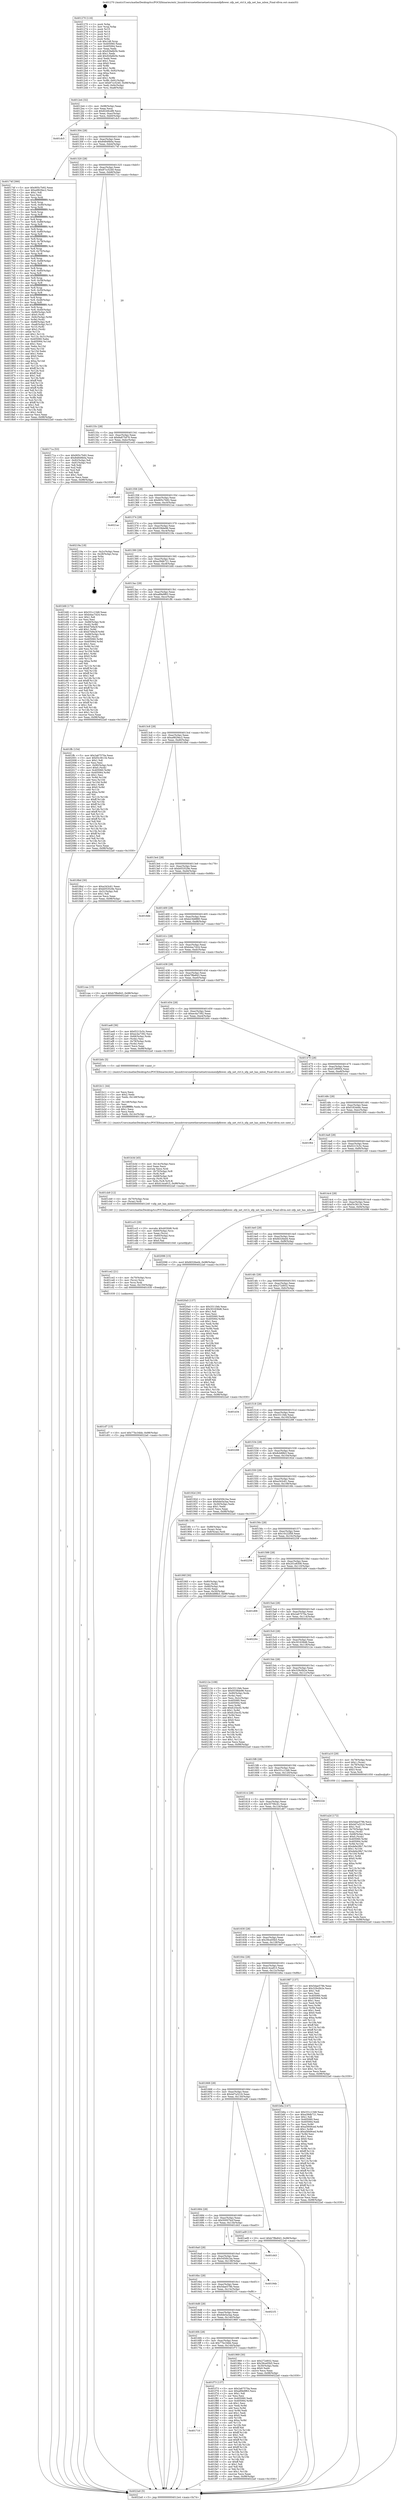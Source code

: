 digraph "0x401270" {
  label = "0x401270 (/mnt/c/Users/mathe/Desktop/tcc/POCII/binaries/extr_linuxdriversnetethernetnetronomenfpflower..nfp_net_ctrl.h_nfp_net_has_mbox_Final-ollvm.out::main(0))"
  labelloc = "t"
  node[shape=record]

  Entry [label="",width=0.3,height=0.3,shape=circle,fillcolor=black,style=filled]
  "0x4012e4" [label="{
     0x4012e4 [32]\l
     | [instrs]\l
     &nbsp;&nbsp;0x4012e4 \<+6\>: mov -0x98(%rbp),%eax\l
     &nbsp;&nbsp;0x4012ea \<+2\>: mov %eax,%ecx\l
     &nbsp;&nbsp;0x4012ec \<+6\>: sub $0x8249cdf8,%ecx\l
     &nbsp;&nbsp;0x4012f2 \<+6\>: mov %eax,-0xac(%rbp)\l
     &nbsp;&nbsp;0x4012f8 \<+6\>: mov %ecx,-0xb0(%rbp)\l
     &nbsp;&nbsp;0x4012fe \<+6\>: je 0000000000401dc5 \<main+0xb55\>\l
  }"]
  "0x401dc5" [label="{
     0x401dc5\l
  }", style=dashed]
  "0x401304" [label="{
     0x401304 [28]\l
     | [instrs]\l
     &nbsp;&nbsp;0x401304 \<+5\>: jmp 0000000000401309 \<main+0x99\>\l
     &nbsp;&nbsp;0x401309 \<+6\>: mov -0xac(%rbp),%eax\l
     &nbsp;&nbsp;0x40130f \<+5\>: sub $0x84849b0a,%eax\l
     &nbsp;&nbsp;0x401314 \<+6\>: mov %eax,-0xb4(%rbp)\l
     &nbsp;&nbsp;0x40131a \<+6\>: je 000000000040174f \<main+0x4df\>\l
  }"]
  Exit [label="",width=0.3,height=0.3,shape=circle,fillcolor=black,style=filled,peripheries=2]
  "0x40174f" [label="{
     0x40174f [366]\l
     | [instrs]\l
     &nbsp;&nbsp;0x40174f \<+5\>: mov $0x905c7b92,%eax\l
     &nbsp;&nbsp;0x401754 \<+5\>: mov $0xa9829ec2,%ecx\l
     &nbsp;&nbsp;0x401759 \<+2\>: mov $0x1,%dl\l
     &nbsp;&nbsp;0x40175b \<+2\>: xor %esi,%esi\l
     &nbsp;&nbsp;0x40175d \<+3\>: mov %rsp,%rdi\l
     &nbsp;&nbsp;0x401760 \<+4\>: add $0xfffffffffffffff0,%rdi\l
     &nbsp;&nbsp;0x401764 \<+3\>: mov %rdi,%rsp\l
     &nbsp;&nbsp;0x401767 \<+7\>: mov %rdi,-0x90(%rbp)\l
     &nbsp;&nbsp;0x40176e \<+3\>: mov %rsp,%rdi\l
     &nbsp;&nbsp;0x401771 \<+4\>: add $0xfffffffffffffff0,%rdi\l
     &nbsp;&nbsp;0x401775 \<+3\>: mov %rdi,%rsp\l
     &nbsp;&nbsp;0x401778 \<+3\>: mov %rsp,%r8\l
     &nbsp;&nbsp;0x40177b \<+4\>: add $0xfffffffffffffff0,%r8\l
     &nbsp;&nbsp;0x40177f \<+3\>: mov %r8,%rsp\l
     &nbsp;&nbsp;0x401782 \<+7\>: mov %r8,-0x88(%rbp)\l
     &nbsp;&nbsp;0x401789 \<+3\>: mov %rsp,%r8\l
     &nbsp;&nbsp;0x40178c \<+4\>: add $0xfffffffffffffff0,%r8\l
     &nbsp;&nbsp;0x401790 \<+3\>: mov %r8,%rsp\l
     &nbsp;&nbsp;0x401793 \<+4\>: mov %r8,-0x80(%rbp)\l
     &nbsp;&nbsp;0x401797 \<+3\>: mov %rsp,%r8\l
     &nbsp;&nbsp;0x40179a \<+4\>: add $0xfffffffffffffff0,%r8\l
     &nbsp;&nbsp;0x40179e \<+3\>: mov %r8,%rsp\l
     &nbsp;&nbsp;0x4017a1 \<+4\>: mov %r8,-0x78(%rbp)\l
     &nbsp;&nbsp;0x4017a5 \<+3\>: mov %rsp,%r8\l
     &nbsp;&nbsp;0x4017a8 \<+4\>: add $0xfffffffffffffff0,%r8\l
     &nbsp;&nbsp;0x4017ac \<+3\>: mov %r8,%rsp\l
     &nbsp;&nbsp;0x4017af \<+4\>: mov %r8,-0x70(%rbp)\l
     &nbsp;&nbsp;0x4017b3 \<+3\>: mov %rsp,%r8\l
     &nbsp;&nbsp;0x4017b6 \<+4\>: add $0xfffffffffffffff0,%r8\l
     &nbsp;&nbsp;0x4017ba \<+3\>: mov %r8,%rsp\l
     &nbsp;&nbsp;0x4017bd \<+4\>: mov %r8,-0x68(%rbp)\l
     &nbsp;&nbsp;0x4017c1 \<+3\>: mov %rsp,%r8\l
     &nbsp;&nbsp;0x4017c4 \<+4\>: add $0xfffffffffffffff0,%r8\l
     &nbsp;&nbsp;0x4017c8 \<+3\>: mov %r8,%rsp\l
     &nbsp;&nbsp;0x4017cb \<+4\>: mov %r8,-0x60(%rbp)\l
     &nbsp;&nbsp;0x4017cf \<+3\>: mov %rsp,%r8\l
     &nbsp;&nbsp;0x4017d2 \<+4\>: add $0xfffffffffffffff0,%r8\l
     &nbsp;&nbsp;0x4017d6 \<+3\>: mov %r8,%rsp\l
     &nbsp;&nbsp;0x4017d9 \<+4\>: mov %r8,-0x58(%rbp)\l
     &nbsp;&nbsp;0x4017dd \<+3\>: mov %rsp,%r8\l
     &nbsp;&nbsp;0x4017e0 \<+4\>: add $0xfffffffffffffff0,%r8\l
     &nbsp;&nbsp;0x4017e4 \<+3\>: mov %r8,%rsp\l
     &nbsp;&nbsp;0x4017e7 \<+4\>: mov %r8,-0x50(%rbp)\l
     &nbsp;&nbsp;0x4017eb \<+3\>: mov %rsp,%r8\l
     &nbsp;&nbsp;0x4017ee \<+4\>: add $0xfffffffffffffff0,%r8\l
     &nbsp;&nbsp;0x4017f2 \<+3\>: mov %r8,%rsp\l
     &nbsp;&nbsp;0x4017f5 \<+4\>: mov %r8,-0x48(%rbp)\l
     &nbsp;&nbsp;0x4017f9 \<+3\>: mov %rsp,%r8\l
     &nbsp;&nbsp;0x4017fc \<+4\>: add $0xfffffffffffffff0,%r8\l
     &nbsp;&nbsp;0x401800 \<+3\>: mov %r8,%rsp\l
     &nbsp;&nbsp;0x401803 \<+4\>: mov %r8,-0x40(%rbp)\l
     &nbsp;&nbsp;0x401807 \<+7\>: mov -0x90(%rbp),%r8\l
     &nbsp;&nbsp;0x40180e \<+7\>: movl $0x0,(%r8)\l
     &nbsp;&nbsp;0x401815 \<+7\>: mov -0x9c(%rbp),%r9d\l
     &nbsp;&nbsp;0x40181c \<+3\>: mov %r9d,(%rdi)\l
     &nbsp;&nbsp;0x40181f \<+7\>: mov -0x88(%rbp),%r8\l
     &nbsp;&nbsp;0x401826 \<+7\>: mov -0xa8(%rbp),%r10\l
     &nbsp;&nbsp;0x40182d \<+3\>: mov %r10,(%r8)\l
     &nbsp;&nbsp;0x401830 \<+3\>: cmpl $0x2,(%rdi)\l
     &nbsp;&nbsp;0x401833 \<+4\>: setne %r11b\l
     &nbsp;&nbsp;0x401837 \<+4\>: and $0x1,%r11b\l
     &nbsp;&nbsp;0x40183b \<+4\>: mov %r11b,-0x31(%rbp)\l
     &nbsp;&nbsp;0x40183f \<+7\>: mov 0x405060,%ebx\l
     &nbsp;&nbsp;0x401846 \<+8\>: mov 0x405064,%r14d\l
     &nbsp;&nbsp;0x40184e \<+3\>: sub $0x1,%esi\l
     &nbsp;&nbsp;0x401851 \<+3\>: mov %ebx,%r15d\l
     &nbsp;&nbsp;0x401854 \<+3\>: add %esi,%r15d\l
     &nbsp;&nbsp;0x401857 \<+4\>: imul %r15d,%ebx\l
     &nbsp;&nbsp;0x40185b \<+3\>: and $0x1,%ebx\l
     &nbsp;&nbsp;0x40185e \<+3\>: cmp $0x0,%ebx\l
     &nbsp;&nbsp;0x401861 \<+4\>: sete %r11b\l
     &nbsp;&nbsp;0x401865 \<+4\>: cmp $0xa,%r14d\l
     &nbsp;&nbsp;0x401869 \<+4\>: setl %r12b\l
     &nbsp;&nbsp;0x40186d \<+3\>: mov %r11b,%r13b\l
     &nbsp;&nbsp;0x401870 \<+4\>: xor $0xff,%r13b\l
     &nbsp;&nbsp;0x401874 \<+3\>: mov %r12b,%sil\l
     &nbsp;&nbsp;0x401877 \<+4\>: xor $0xff,%sil\l
     &nbsp;&nbsp;0x40187b \<+3\>: xor $0x1,%dl\l
     &nbsp;&nbsp;0x40187e \<+3\>: mov %r13b,%dil\l
     &nbsp;&nbsp;0x401881 \<+4\>: and $0xff,%dil\l
     &nbsp;&nbsp;0x401885 \<+3\>: and %dl,%r11b\l
     &nbsp;&nbsp;0x401888 \<+3\>: mov %sil,%r8b\l
     &nbsp;&nbsp;0x40188b \<+4\>: and $0xff,%r8b\l
     &nbsp;&nbsp;0x40188f \<+3\>: and %dl,%r12b\l
     &nbsp;&nbsp;0x401892 \<+3\>: or %r11b,%dil\l
     &nbsp;&nbsp;0x401895 \<+3\>: or %r12b,%r8b\l
     &nbsp;&nbsp;0x401898 \<+3\>: xor %r8b,%dil\l
     &nbsp;&nbsp;0x40189b \<+3\>: or %sil,%r13b\l
     &nbsp;&nbsp;0x40189e \<+4\>: xor $0xff,%r13b\l
     &nbsp;&nbsp;0x4018a2 \<+3\>: or $0x1,%dl\l
     &nbsp;&nbsp;0x4018a5 \<+3\>: and %dl,%r13b\l
     &nbsp;&nbsp;0x4018a8 \<+3\>: or %r13b,%dil\l
     &nbsp;&nbsp;0x4018ab \<+4\>: test $0x1,%dil\l
     &nbsp;&nbsp;0x4018af \<+3\>: cmovne %ecx,%eax\l
     &nbsp;&nbsp;0x4018b2 \<+6\>: mov %eax,-0x98(%rbp)\l
     &nbsp;&nbsp;0x4018b8 \<+5\>: jmp 00000000004022a0 \<main+0x1030\>\l
  }"]
  "0x401320" [label="{
     0x401320 [28]\l
     | [instrs]\l
     &nbsp;&nbsp;0x401320 \<+5\>: jmp 0000000000401325 \<main+0xb5\>\l
     &nbsp;&nbsp;0x401325 \<+6\>: mov -0xac(%rbp),%eax\l
     &nbsp;&nbsp;0x40132b \<+5\>: sub $0x87cc5240,%eax\l
     &nbsp;&nbsp;0x401330 \<+6\>: mov %eax,-0xb8(%rbp)\l
     &nbsp;&nbsp;0x401336 \<+6\>: je 000000000040171a \<main+0x4aa\>\l
  }"]
  "0x401710" [label="{
     0x401710\l
  }", style=dashed]
  "0x40171a" [label="{
     0x40171a [53]\l
     | [instrs]\l
     &nbsp;&nbsp;0x40171a \<+5\>: mov $0x905c7b92,%eax\l
     &nbsp;&nbsp;0x40171f \<+5\>: mov $0x84849b0a,%ecx\l
     &nbsp;&nbsp;0x401724 \<+6\>: mov -0x92(%rbp),%dl\l
     &nbsp;&nbsp;0x40172a \<+7\>: mov -0x91(%rbp),%sil\l
     &nbsp;&nbsp;0x401731 \<+3\>: mov %dl,%dil\l
     &nbsp;&nbsp;0x401734 \<+3\>: and %sil,%dil\l
     &nbsp;&nbsp;0x401737 \<+3\>: xor %sil,%dl\l
     &nbsp;&nbsp;0x40173a \<+3\>: or %dl,%dil\l
     &nbsp;&nbsp;0x40173d \<+4\>: test $0x1,%dil\l
     &nbsp;&nbsp;0x401741 \<+3\>: cmovne %ecx,%eax\l
     &nbsp;&nbsp;0x401744 \<+6\>: mov %eax,-0x98(%rbp)\l
     &nbsp;&nbsp;0x40174a \<+5\>: jmp 00000000004022a0 \<main+0x1030\>\l
  }"]
  "0x40133c" [label="{
     0x40133c [28]\l
     | [instrs]\l
     &nbsp;&nbsp;0x40133c \<+5\>: jmp 0000000000401341 \<main+0xd1\>\l
     &nbsp;&nbsp;0x401341 \<+6\>: mov -0xac(%rbp),%eax\l
     &nbsp;&nbsp;0x401347 \<+5\>: sub $0x8a875d76,%eax\l
     &nbsp;&nbsp;0x40134c \<+6\>: mov %eax,-0xbc(%rbp)\l
     &nbsp;&nbsp;0x401352 \<+6\>: je 0000000000401e43 \<main+0xbd3\>\l
  }"]
  "0x4022a0" [label="{
     0x4022a0 [5]\l
     | [instrs]\l
     &nbsp;&nbsp;0x4022a0 \<+5\>: jmp 00000000004012e4 \<main+0x74\>\l
  }"]
  "0x401270" [label="{
     0x401270 [116]\l
     | [instrs]\l
     &nbsp;&nbsp;0x401270 \<+1\>: push %rbp\l
     &nbsp;&nbsp;0x401271 \<+3\>: mov %rsp,%rbp\l
     &nbsp;&nbsp;0x401274 \<+2\>: push %r15\l
     &nbsp;&nbsp;0x401276 \<+2\>: push %r14\l
     &nbsp;&nbsp;0x401278 \<+2\>: push %r13\l
     &nbsp;&nbsp;0x40127a \<+2\>: push %r12\l
     &nbsp;&nbsp;0x40127c \<+1\>: push %rbx\l
     &nbsp;&nbsp;0x40127d \<+7\>: sub $0x148,%rsp\l
     &nbsp;&nbsp;0x401284 \<+7\>: mov 0x405060,%eax\l
     &nbsp;&nbsp;0x40128b \<+7\>: mov 0x405064,%ecx\l
     &nbsp;&nbsp;0x401292 \<+2\>: mov %eax,%edx\l
     &nbsp;&nbsp;0x401294 \<+6\>: sub $0x92fa6b5b,%edx\l
     &nbsp;&nbsp;0x40129a \<+3\>: sub $0x1,%edx\l
     &nbsp;&nbsp;0x40129d \<+6\>: add $0x92fa6b5b,%edx\l
     &nbsp;&nbsp;0x4012a3 \<+3\>: imul %edx,%eax\l
     &nbsp;&nbsp;0x4012a6 \<+3\>: and $0x1,%eax\l
     &nbsp;&nbsp;0x4012a9 \<+3\>: cmp $0x0,%eax\l
     &nbsp;&nbsp;0x4012ac \<+4\>: sete %r8b\l
     &nbsp;&nbsp;0x4012b0 \<+4\>: and $0x1,%r8b\l
     &nbsp;&nbsp;0x4012b4 \<+7\>: mov %r8b,-0x92(%rbp)\l
     &nbsp;&nbsp;0x4012bb \<+3\>: cmp $0xa,%ecx\l
     &nbsp;&nbsp;0x4012be \<+4\>: setl %r8b\l
     &nbsp;&nbsp;0x4012c2 \<+4\>: and $0x1,%r8b\l
     &nbsp;&nbsp;0x4012c6 \<+7\>: mov %r8b,-0x91(%rbp)\l
     &nbsp;&nbsp;0x4012cd \<+10\>: movl $0x87cc5240,-0x98(%rbp)\l
     &nbsp;&nbsp;0x4012d7 \<+6\>: mov %edi,-0x9c(%rbp)\l
     &nbsp;&nbsp;0x4012dd \<+7\>: mov %rsi,-0xa8(%rbp)\l
  }"]
  "0x401f73" [label="{
     0x401f73 [137]\l
     | [instrs]\l
     &nbsp;&nbsp;0x401f73 \<+5\>: mov $0x2a67570a,%eax\l
     &nbsp;&nbsp;0x401f78 \<+5\>: mov $0xa89e9f63,%ecx\l
     &nbsp;&nbsp;0x401f7d \<+2\>: mov $0x1,%dl\l
     &nbsp;&nbsp;0x401f7f \<+2\>: xor %esi,%esi\l
     &nbsp;&nbsp;0x401f81 \<+7\>: mov 0x405060,%edi\l
     &nbsp;&nbsp;0x401f88 \<+8\>: mov 0x405064,%r8d\l
     &nbsp;&nbsp;0x401f90 \<+3\>: sub $0x1,%esi\l
     &nbsp;&nbsp;0x401f93 \<+3\>: mov %edi,%r9d\l
     &nbsp;&nbsp;0x401f96 \<+3\>: add %esi,%r9d\l
     &nbsp;&nbsp;0x401f99 \<+4\>: imul %r9d,%edi\l
     &nbsp;&nbsp;0x401f9d \<+3\>: and $0x1,%edi\l
     &nbsp;&nbsp;0x401fa0 \<+3\>: cmp $0x0,%edi\l
     &nbsp;&nbsp;0x401fa3 \<+4\>: sete %r10b\l
     &nbsp;&nbsp;0x401fa7 \<+4\>: cmp $0xa,%r8d\l
     &nbsp;&nbsp;0x401fab \<+4\>: setl %r11b\l
     &nbsp;&nbsp;0x401faf \<+3\>: mov %r10b,%bl\l
     &nbsp;&nbsp;0x401fb2 \<+3\>: xor $0xff,%bl\l
     &nbsp;&nbsp;0x401fb5 \<+3\>: mov %r11b,%r14b\l
     &nbsp;&nbsp;0x401fb8 \<+4\>: xor $0xff,%r14b\l
     &nbsp;&nbsp;0x401fbc \<+3\>: xor $0x1,%dl\l
     &nbsp;&nbsp;0x401fbf \<+3\>: mov %bl,%r15b\l
     &nbsp;&nbsp;0x401fc2 \<+4\>: and $0xff,%r15b\l
     &nbsp;&nbsp;0x401fc6 \<+3\>: and %dl,%r10b\l
     &nbsp;&nbsp;0x401fc9 \<+3\>: mov %r14b,%r12b\l
     &nbsp;&nbsp;0x401fcc \<+4\>: and $0xff,%r12b\l
     &nbsp;&nbsp;0x401fd0 \<+3\>: and %dl,%r11b\l
     &nbsp;&nbsp;0x401fd3 \<+3\>: or %r10b,%r15b\l
     &nbsp;&nbsp;0x401fd6 \<+3\>: or %r11b,%r12b\l
     &nbsp;&nbsp;0x401fd9 \<+3\>: xor %r12b,%r15b\l
     &nbsp;&nbsp;0x401fdc \<+3\>: or %r14b,%bl\l
     &nbsp;&nbsp;0x401fdf \<+3\>: xor $0xff,%bl\l
     &nbsp;&nbsp;0x401fe2 \<+3\>: or $0x1,%dl\l
     &nbsp;&nbsp;0x401fe5 \<+2\>: and %dl,%bl\l
     &nbsp;&nbsp;0x401fe7 \<+3\>: or %bl,%r15b\l
     &nbsp;&nbsp;0x401fea \<+4\>: test $0x1,%r15b\l
     &nbsp;&nbsp;0x401fee \<+3\>: cmovne %ecx,%eax\l
     &nbsp;&nbsp;0x401ff1 \<+6\>: mov %eax,-0x98(%rbp)\l
     &nbsp;&nbsp;0x401ff7 \<+5\>: jmp 00000000004022a0 \<main+0x1030\>\l
  }"]
  "0x401cf7" [label="{
     0x401cf7 [15]\l
     | [instrs]\l
     &nbsp;&nbsp;0x401cf7 \<+10\>: movl $0x77bc34bb,-0x98(%rbp)\l
     &nbsp;&nbsp;0x401d01 \<+5\>: jmp 00000000004022a0 \<main+0x1030\>\l
  }"]
  "0x401e43" [label="{
     0x401e43\l
  }", style=dashed]
  "0x401358" [label="{
     0x401358 [28]\l
     | [instrs]\l
     &nbsp;&nbsp;0x401358 \<+5\>: jmp 000000000040135d \<main+0xed\>\l
     &nbsp;&nbsp;0x40135d \<+6\>: mov -0xac(%rbp),%eax\l
     &nbsp;&nbsp;0x401363 \<+5\>: sub $0x905c7b92,%eax\l
     &nbsp;&nbsp;0x401368 \<+6\>: mov %eax,-0xc0(%rbp)\l
     &nbsp;&nbsp;0x40136e \<+6\>: je 00000000004021ac \<main+0xf3c\>\l
  }"]
  "0x401ce2" [label="{
     0x401ce2 [21]\l
     | [instrs]\l
     &nbsp;&nbsp;0x401ce2 \<+4\>: mov -0x70(%rbp),%rcx\l
     &nbsp;&nbsp;0x401ce6 \<+3\>: mov (%rcx),%rcx\l
     &nbsp;&nbsp;0x401ce9 \<+3\>: mov %rcx,%rdi\l
     &nbsp;&nbsp;0x401cec \<+6\>: mov %eax,-0x150(%rbp)\l
     &nbsp;&nbsp;0x401cf2 \<+5\>: call 0000000000401030 \<free@plt\>\l
     | [calls]\l
     &nbsp;&nbsp;0x401030 \{1\} (unknown)\l
  }"]
  "0x4021ac" [label="{
     0x4021ac\l
  }", style=dashed]
  "0x401374" [label="{
     0x401374 [28]\l
     | [instrs]\l
     &nbsp;&nbsp;0x401374 \<+5\>: jmp 0000000000401379 \<main+0x109\>\l
     &nbsp;&nbsp;0x401379 \<+6\>: mov -0xac(%rbp),%eax\l
     &nbsp;&nbsp;0x40137f \<+5\>: sub $0x9338de96,%eax\l
     &nbsp;&nbsp;0x401384 \<+6\>: mov %eax,-0xc4(%rbp)\l
     &nbsp;&nbsp;0x40138a \<+6\>: je 000000000040219a \<main+0xf2a\>\l
  }"]
  "0x401cc5" [label="{
     0x401cc5 [29]\l
     | [instrs]\l
     &nbsp;&nbsp;0x401cc5 \<+10\>: movabs $0x4030d6,%rdi\l
     &nbsp;&nbsp;0x401ccf \<+4\>: mov -0x60(%rbp),%rcx\l
     &nbsp;&nbsp;0x401cd3 \<+2\>: mov %eax,(%rcx)\l
     &nbsp;&nbsp;0x401cd5 \<+4\>: mov -0x60(%rbp),%rcx\l
     &nbsp;&nbsp;0x401cd9 \<+2\>: mov (%rcx),%esi\l
     &nbsp;&nbsp;0x401cdb \<+2\>: mov $0x0,%al\l
     &nbsp;&nbsp;0x401cdd \<+5\>: call 0000000000401040 \<printf@plt\>\l
     | [calls]\l
     &nbsp;&nbsp;0x401040 \{1\} (unknown)\l
  }"]
  "0x40219a" [label="{
     0x40219a [18]\l
     | [instrs]\l
     &nbsp;&nbsp;0x40219a \<+3\>: mov -0x2c(%rbp),%eax\l
     &nbsp;&nbsp;0x40219d \<+4\>: lea -0x28(%rbp),%rsp\l
     &nbsp;&nbsp;0x4021a1 \<+1\>: pop %rbx\l
     &nbsp;&nbsp;0x4021a2 \<+2\>: pop %r12\l
     &nbsp;&nbsp;0x4021a4 \<+2\>: pop %r13\l
     &nbsp;&nbsp;0x4021a6 \<+2\>: pop %r14\l
     &nbsp;&nbsp;0x4021a8 \<+2\>: pop %r15\l
     &nbsp;&nbsp;0x4021aa \<+1\>: pop %rbp\l
     &nbsp;&nbsp;0x4021ab \<+1\>: ret\l
  }"]
  "0x401390" [label="{
     0x401390 [28]\l
     | [instrs]\l
     &nbsp;&nbsp;0x401390 \<+5\>: jmp 0000000000401395 \<main+0x125\>\l
     &nbsp;&nbsp;0x401395 \<+6\>: mov -0xac(%rbp),%eax\l
     &nbsp;&nbsp;0x40139b \<+5\>: sub $0xa39db721,%eax\l
     &nbsp;&nbsp;0x4013a0 \<+6\>: mov %eax,-0xc8(%rbp)\l
     &nbsp;&nbsp;0x4013a6 \<+6\>: je 0000000000401bfd \<main+0x98d\>\l
  }"]
  "0x401b3d" [label="{
     0x401b3d [45]\l
     | [instrs]\l
     &nbsp;&nbsp;0x401b3d \<+6\>: mov -0x14c(%rbp),%ecx\l
     &nbsp;&nbsp;0x401b43 \<+3\>: imul %eax,%ecx\l
     &nbsp;&nbsp;0x401b46 \<+3\>: movslq %ecx,%rdi\l
     &nbsp;&nbsp;0x401b49 \<+4\>: mov -0x70(%rbp),%r8\l
     &nbsp;&nbsp;0x401b4d \<+3\>: mov (%r8),%r8\l
     &nbsp;&nbsp;0x401b50 \<+4\>: mov -0x68(%rbp),%r9\l
     &nbsp;&nbsp;0x401b54 \<+3\>: movslq (%r9),%r9\l
     &nbsp;&nbsp;0x401b57 \<+4\>: mov %rdi,(%r8,%r9,8)\l
     &nbsp;&nbsp;0x401b5b \<+10\>: movl $0x414ca915,-0x98(%rbp)\l
     &nbsp;&nbsp;0x401b65 \<+5\>: jmp 00000000004022a0 \<main+0x1030\>\l
  }"]
  "0x401bfd" [label="{
     0x401bfd [173]\l
     | [instrs]\l
     &nbsp;&nbsp;0x401bfd \<+5\>: mov $0x331c1348,%eax\l
     &nbsp;&nbsp;0x401c02 \<+5\>: mov $0xb4ac7d24,%ecx\l
     &nbsp;&nbsp;0x401c07 \<+2\>: mov $0x1,%dl\l
     &nbsp;&nbsp;0x401c09 \<+2\>: xor %esi,%esi\l
     &nbsp;&nbsp;0x401c0b \<+4\>: mov -0x68(%rbp),%rdi\l
     &nbsp;&nbsp;0x401c0f \<+3\>: mov (%rdi),%r8d\l
     &nbsp;&nbsp;0x401c12 \<+7\>: add $0xb7b9a3f,%r8d\l
     &nbsp;&nbsp;0x401c19 \<+4\>: add $0x1,%r8d\l
     &nbsp;&nbsp;0x401c1d \<+7\>: sub $0xb7b9a3f,%r8d\l
     &nbsp;&nbsp;0x401c24 \<+4\>: mov -0x68(%rbp),%rdi\l
     &nbsp;&nbsp;0x401c28 \<+3\>: mov %r8d,(%rdi)\l
     &nbsp;&nbsp;0x401c2b \<+8\>: mov 0x405060,%r8d\l
     &nbsp;&nbsp;0x401c33 \<+8\>: mov 0x405064,%r9d\l
     &nbsp;&nbsp;0x401c3b \<+3\>: sub $0x1,%esi\l
     &nbsp;&nbsp;0x401c3e \<+3\>: mov %r8d,%r10d\l
     &nbsp;&nbsp;0x401c41 \<+3\>: add %esi,%r10d\l
     &nbsp;&nbsp;0x401c44 \<+4\>: imul %r10d,%r8d\l
     &nbsp;&nbsp;0x401c48 \<+4\>: and $0x1,%r8d\l
     &nbsp;&nbsp;0x401c4c \<+4\>: cmp $0x0,%r8d\l
     &nbsp;&nbsp;0x401c50 \<+4\>: sete %r11b\l
     &nbsp;&nbsp;0x401c54 \<+4\>: cmp $0xa,%r9d\l
     &nbsp;&nbsp;0x401c58 \<+3\>: setl %bl\l
     &nbsp;&nbsp;0x401c5b \<+3\>: mov %r11b,%r14b\l
     &nbsp;&nbsp;0x401c5e \<+4\>: xor $0xff,%r14b\l
     &nbsp;&nbsp;0x401c62 \<+3\>: mov %bl,%r15b\l
     &nbsp;&nbsp;0x401c65 \<+4\>: xor $0xff,%r15b\l
     &nbsp;&nbsp;0x401c69 \<+3\>: xor $0x1,%dl\l
     &nbsp;&nbsp;0x401c6c \<+3\>: mov %r14b,%r12b\l
     &nbsp;&nbsp;0x401c6f \<+4\>: and $0xff,%r12b\l
     &nbsp;&nbsp;0x401c73 \<+3\>: and %dl,%r11b\l
     &nbsp;&nbsp;0x401c76 \<+3\>: mov %r15b,%r13b\l
     &nbsp;&nbsp;0x401c79 \<+4\>: and $0xff,%r13b\l
     &nbsp;&nbsp;0x401c7d \<+2\>: and %dl,%bl\l
     &nbsp;&nbsp;0x401c7f \<+3\>: or %r11b,%r12b\l
     &nbsp;&nbsp;0x401c82 \<+3\>: or %bl,%r13b\l
     &nbsp;&nbsp;0x401c85 \<+3\>: xor %r13b,%r12b\l
     &nbsp;&nbsp;0x401c88 \<+3\>: or %r15b,%r14b\l
     &nbsp;&nbsp;0x401c8b \<+4\>: xor $0xff,%r14b\l
     &nbsp;&nbsp;0x401c8f \<+3\>: or $0x1,%dl\l
     &nbsp;&nbsp;0x401c92 \<+3\>: and %dl,%r14b\l
     &nbsp;&nbsp;0x401c95 \<+3\>: or %r14b,%r12b\l
     &nbsp;&nbsp;0x401c98 \<+4\>: test $0x1,%r12b\l
     &nbsp;&nbsp;0x401c9c \<+3\>: cmovne %ecx,%eax\l
     &nbsp;&nbsp;0x401c9f \<+6\>: mov %eax,-0x98(%rbp)\l
     &nbsp;&nbsp;0x401ca5 \<+5\>: jmp 00000000004022a0 \<main+0x1030\>\l
  }"]
  "0x4013ac" [label="{
     0x4013ac [28]\l
     | [instrs]\l
     &nbsp;&nbsp;0x4013ac \<+5\>: jmp 00000000004013b1 \<main+0x141\>\l
     &nbsp;&nbsp;0x4013b1 \<+6\>: mov -0xac(%rbp),%eax\l
     &nbsp;&nbsp;0x4013b7 \<+5\>: sub $0xa89e9f63,%eax\l
     &nbsp;&nbsp;0x4013bc \<+6\>: mov %eax,-0xcc(%rbp)\l
     &nbsp;&nbsp;0x4013c2 \<+6\>: je 0000000000401ffc \<main+0xd8c\>\l
  }"]
  "0x401b11" [label="{
     0x401b11 [44]\l
     | [instrs]\l
     &nbsp;&nbsp;0x401b11 \<+2\>: xor %ecx,%ecx\l
     &nbsp;&nbsp;0x401b13 \<+5\>: mov $0x2,%edx\l
     &nbsp;&nbsp;0x401b18 \<+6\>: mov %edx,-0x148(%rbp)\l
     &nbsp;&nbsp;0x401b1e \<+1\>: cltd\l
     &nbsp;&nbsp;0x401b1f \<+6\>: mov -0x148(%rbp),%esi\l
     &nbsp;&nbsp;0x401b25 \<+2\>: idiv %esi\l
     &nbsp;&nbsp;0x401b27 \<+6\>: imul $0xfffffffe,%edx,%edx\l
     &nbsp;&nbsp;0x401b2d \<+3\>: sub $0x1,%ecx\l
     &nbsp;&nbsp;0x401b30 \<+2\>: sub %ecx,%edx\l
     &nbsp;&nbsp;0x401b32 \<+6\>: mov %edx,-0x14c(%rbp)\l
     &nbsp;&nbsp;0x401b38 \<+5\>: call 0000000000401160 \<next_i\>\l
     | [calls]\l
     &nbsp;&nbsp;0x401160 \{1\} (/mnt/c/Users/mathe/Desktop/tcc/POCII/binaries/extr_linuxdriversnetethernetnetronomenfpflower..nfp_net_ctrl.h_nfp_net_has_mbox_Final-ollvm.out::next_i)\l
  }"]
  "0x401ffc" [label="{
     0x401ffc [154]\l
     | [instrs]\l
     &nbsp;&nbsp;0x401ffc \<+5\>: mov $0x2a67570a,%eax\l
     &nbsp;&nbsp;0x402001 \<+5\>: mov $0xf3c36134,%ecx\l
     &nbsp;&nbsp;0x402006 \<+2\>: mov $0x1,%dl\l
     &nbsp;&nbsp;0x402008 \<+2\>: xor %esi,%esi\l
     &nbsp;&nbsp;0x40200a \<+7\>: mov -0x90(%rbp),%rdi\l
     &nbsp;&nbsp;0x402011 \<+6\>: movl $0x0,(%rdi)\l
     &nbsp;&nbsp;0x402017 \<+8\>: mov 0x405060,%r8d\l
     &nbsp;&nbsp;0x40201f \<+8\>: mov 0x405064,%r9d\l
     &nbsp;&nbsp;0x402027 \<+3\>: sub $0x1,%esi\l
     &nbsp;&nbsp;0x40202a \<+3\>: mov %r8d,%r10d\l
     &nbsp;&nbsp;0x40202d \<+3\>: add %esi,%r10d\l
     &nbsp;&nbsp;0x402030 \<+4\>: imul %r10d,%r8d\l
     &nbsp;&nbsp;0x402034 \<+4\>: and $0x1,%r8d\l
     &nbsp;&nbsp;0x402038 \<+4\>: cmp $0x0,%r8d\l
     &nbsp;&nbsp;0x40203c \<+4\>: sete %r11b\l
     &nbsp;&nbsp;0x402040 \<+4\>: cmp $0xa,%r9d\l
     &nbsp;&nbsp;0x402044 \<+3\>: setl %bl\l
     &nbsp;&nbsp;0x402047 \<+3\>: mov %r11b,%r14b\l
     &nbsp;&nbsp;0x40204a \<+4\>: xor $0xff,%r14b\l
     &nbsp;&nbsp;0x40204e \<+3\>: mov %bl,%r15b\l
     &nbsp;&nbsp;0x402051 \<+4\>: xor $0xff,%r15b\l
     &nbsp;&nbsp;0x402055 \<+3\>: xor $0x1,%dl\l
     &nbsp;&nbsp;0x402058 \<+3\>: mov %r14b,%r12b\l
     &nbsp;&nbsp;0x40205b \<+4\>: and $0xff,%r12b\l
     &nbsp;&nbsp;0x40205f \<+3\>: and %dl,%r11b\l
     &nbsp;&nbsp;0x402062 \<+3\>: mov %r15b,%r13b\l
     &nbsp;&nbsp;0x402065 \<+4\>: and $0xff,%r13b\l
     &nbsp;&nbsp;0x402069 \<+2\>: and %dl,%bl\l
     &nbsp;&nbsp;0x40206b \<+3\>: or %r11b,%r12b\l
     &nbsp;&nbsp;0x40206e \<+3\>: or %bl,%r13b\l
     &nbsp;&nbsp;0x402071 \<+3\>: xor %r13b,%r12b\l
     &nbsp;&nbsp;0x402074 \<+3\>: or %r15b,%r14b\l
     &nbsp;&nbsp;0x402077 \<+4\>: xor $0xff,%r14b\l
     &nbsp;&nbsp;0x40207b \<+3\>: or $0x1,%dl\l
     &nbsp;&nbsp;0x40207e \<+3\>: and %dl,%r14b\l
     &nbsp;&nbsp;0x402081 \<+3\>: or %r14b,%r12b\l
     &nbsp;&nbsp;0x402084 \<+4\>: test $0x1,%r12b\l
     &nbsp;&nbsp;0x402088 \<+3\>: cmovne %ecx,%eax\l
     &nbsp;&nbsp;0x40208b \<+6\>: mov %eax,-0x98(%rbp)\l
     &nbsp;&nbsp;0x402091 \<+5\>: jmp 00000000004022a0 \<main+0x1030\>\l
  }"]
  "0x4013c8" [label="{
     0x4013c8 [28]\l
     | [instrs]\l
     &nbsp;&nbsp;0x4013c8 \<+5\>: jmp 00000000004013cd \<main+0x15d\>\l
     &nbsp;&nbsp;0x4013cd \<+6\>: mov -0xac(%rbp),%eax\l
     &nbsp;&nbsp;0x4013d3 \<+5\>: sub $0xa9829ec2,%eax\l
     &nbsp;&nbsp;0x4013d8 \<+6\>: mov %eax,-0xd0(%rbp)\l
     &nbsp;&nbsp;0x4013de \<+6\>: je 00000000004018bd \<main+0x64d\>\l
  }"]
  "0x401a2d" [label="{
     0x401a2d [172]\l
     | [instrs]\l
     &nbsp;&nbsp;0x401a2d \<+5\>: mov $0x5dae579b,%ecx\l
     &nbsp;&nbsp;0x401a32 \<+5\>: mov $0x4d7a3216,%edx\l
     &nbsp;&nbsp;0x401a37 \<+3\>: mov $0x1,%sil\l
     &nbsp;&nbsp;0x401a3a \<+4\>: mov -0x70(%rbp),%rdi\l
     &nbsp;&nbsp;0x401a3e \<+3\>: mov %rax,(%rdi)\l
     &nbsp;&nbsp;0x401a41 \<+4\>: mov -0x68(%rbp),%rax\l
     &nbsp;&nbsp;0x401a45 \<+6\>: movl $0x0,(%rax)\l
     &nbsp;&nbsp;0x401a4b \<+8\>: mov 0x405060,%r8d\l
     &nbsp;&nbsp;0x401a53 \<+8\>: mov 0x405064,%r9d\l
     &nbsp;&nbsp;0x401a5b \<+3\>: mov %r8d,%r10d\l
     &nbsp;&nbsp;0x401a5e \<+7\>: sub $0xdefa28b7,%r10d\l
     &nbsp;&nbsp;0x401a65 \<+4\>: sub $0x1,%r10d\l
     &nbsp;&nbsp;0x401a69 \<+7\>: add $0xdefa28b7,%r10d\l
     &nbsp;&nbsp;0x401a70 \<+4\>: imul %r10d,%r8d\l
     &nbsp;&nbsp;0x401a74 \<+4\>: and $0x1,%r8d\l
     &nbsp;&nbsp;0x401a78 \<+4\>: cmp $0x0,%r8d\l
     &nbsp;&nbsp;0x401a7c \<+4\>: sete %r11b\l
     &nbsp;&nbsp;0x401a80 \<+4\>: cmp $0xa,%r9d\l
     &nbsp;&nbsp;0x401a84 \<+3\>: setl %bl\l
     &nbsp;&nbsp;0x401a87 \<+3\>: mov %r11b,%r14b\l
     &nbsp;&nbsp;0x401a8a \<+4\>: xor $0xff,%r14b\l
     &nbsp;&nbsp;0x401a8e \<+3\>: mov %bl,%r15b\l
     &nbsp;&nbsp;0x401a91 \<+4\>: xor $0xff,%r15b\l
     &nbsp;&nbsp;0x401a95 \<+4\>: xor $0x0,%sil\l
     &nbsp;&nbsp;0x401a99 \<+3\>: mov %r14b,%r12b\l
     &nbsp;&nbsp;0x401a9c \<+4\>: and $0x0,%r12b\l
     &nbsp;&nbsp;0x401aa0 \<+3\>: and %sil,%r11b\l
     &nbsp;&nbsp;0x401aa3 \<+3\>: mov %r15b,%r13b\l
     &nbsp;&nbsp;0x401aa6 \<+4\>: and $0x0,%r13b\l
     &nbsp;&nbsp;0x401aaa \<+3\>: and %sil,%bl\l
     &nbsp;&nbsp;0x401aad \<+3\>: or %r11b,%r12b\l
     &nbsp;&nbsp;0x401ab0 \<+3\>: or %bl,%r13b\l
     &nbsp;&nbsp;0x401ab3 \<+3\>: xor %r13b,%r12b\l
     &nbsp;&nbsp;0x401ab6 \<+3\>: or %r15b,%r14b\l
     &nbsp;&nbsp;0x401ab9 \<+4\>: xor $0xff,%r14b\l
     &nbsp;&nbsp;0x401abd \<+4\>: or $0x0,%sil\l
     &nbsp;&nbsp;0x401ac1 \<+3\>: and %sil,%r14b\l
     &nbsp;&nbsp;0x401ac4 \<+3\>: or %r14b,%r12b\l
     &nbsp;&nbsp;0x401ac7 \<+4\>: test $0x1,%r12b\l
     &nbsp;&nbsp;0x401acb \<+3\>: cmovne %edx,%ecx\l
     &nbsp;&nbsp;0x401ace \<+6\>: mov %ecx,-0x98(%rbp)\l
     &nbsp;&nbsp;0x401ad4 \<+5\>: jmp 00000000004022a0 \<main+0x1030\>\l
  }"]
  "0x4018bd" [label="{
     0x4018bd [30]\l
     | [instrs]\l
     &nbsp;&nbsp;0x4018bd \<+5\>: mov $0xa343c61,%eax\l
     &nbsp;&nbsp;0x4018c2 \<+5\>: mov $0xb053529e,%ecx\l
     &nbsp;&nbsp;0x4018c7 \<+3\>: mov -0x31(%rbp),%dl\l
     &nbsp;&nbsp;0x4018ca \<+3\>: test $0x1,%dl\l
     &nbsp;&nbsp;0x4018cd \<+3\>: cmovne %ecx,%eax\l
     &nbsp;&nbsp;0x4018d0 \<+6\>: mov %eax,-0x98(%rbp)\l
     &nbsp;&nbsp;0x4018d6 \<+5\>: jmp 00000000004022a0 \<main+0x1030\>\l
  }"]
  "0x4013e4" [label="{
     0x4013e4 [28]\l
     | [instrs]\l
     &nbsp;&nbsp;0x4013e4 \<+5\>: jmp 00000000004013e9 \<main+0x179\>\l
     &nbsp;&nbsp;0x4013e9 \<+6\>: mov -0xac(%rbp),%eax\l
     &nbsp;&nbsp;0x4013ef \<+5\>: sub $0xb053529e,%eax\l
     &nbsp;&nbsp;0x4013f4 \<+6\>: mov %eax,-0xd4(%rbp)\l
     &nbsp;&nbsp;0x4013fa \<+6\>: je 00000000004018db \<main+0x66b\>\l
  }"]
  "0x4016f4" [label="{
     0x4016f4 [28]\l
     | [instrs]\l
     &nbsp;&nbsp;0x4016f4 \<+5\>: jmp 00000000004016f9 \<main+0x489\>\l
     &nbsp;&nbsp;0x4016f9 \<+6\>: mov -0xac(%rbp),%eax\l
     &nbsp;&nbsp;0x4016ff \<+5\>: sub $0x77bc34bb,%eax\l
     &nbsp;&nbsp;0x401704 \<+6\>: mov %eax,-0x144(%rbp)\l
     &nbsp;&nbsp;0x40170a \<+6\>: je 0000000000401f73 \<main+0xd03\>\l
  }"]
  "0x4018db" [label="{
     0x4018db\l
  }", style=dashed]
  "0x401400" [label="{
     0x401400 [28]\l
     | [instrs]\l
     &nbsp;&nbsp;0x401400 \<+5\>: jmp 0000000000401405 \<main+0x195\>\l
     &nbsp;&nbsp;0x401405 \<+6\>: mov -0xac(%rbp),%eax\l
     &nbsp;&nbsp;0x40140b \<+5\>: sub $0xb23b8880,%eax\l
     &nbsp;&nbsp;0x401410 \<+6\>: mov %eax,-0xd8(%rbp)\l
     &nbsp;&nbsp;0x401416 \<+6\>: je 0000000000401de7 \<main+0xb77\>\l
  }"]
  "0x401969" [label="{
     0x401969 [30]\l
     | [instrs]\l
     &nbsp;&nbsp;0x401969 \<+5\>: mov $0x272d932,%eax\l
     &nbsp;&nbsp;0x40196e \<+5\>: mov $0x39ce05b5,%ecx\l
     &nbsp;&nbsp;0x401973 \<+3\>: mov -0x30(%rbp),%edx\l
     &nbsp;&nbsp;0x401976 \<+3\>: cmp $0x0,%edx\l
     &nbsp;&nbsp;0x401979 \<+3\>: cmove %ecx,%eax\l
     &nbsp;&nbsp;0x40197c \<+6\>: mov %eax,-0x98(%rbp)\l
     &nbsp;&nbsp;0x401982 \<+5\>: jmp 00000000004022a0 \<main+0x1030\>\l
  }"]
  "0x401de7" [label="{
     0x401de7\l
  }", style=dashed]
  "0x40141c" [label="{
     0x40141c [28]\l
     | [instrs]\l
     &nbsp;&nbsp;0x40141c \<+5\>: jmp 0000000000401421 \<main+0x1b1\>\l
     &nbsp;&nbsp;0x401421 \<+6\>: mov -0xac(%rbp),%eax\l
     &nbsp;&nbsp;0x401427 \<+5\>: sub $0xb4ac7d24,%eax\l
     &nbsp;&nbsp;0x40142c \<+6\>: mov %eax,-0xdc(%rbp)\l
     &nbsp;&nbsp;0x401432 \<+6\>: je 0000000000401caa \<main+0xa3a\>\l
  }"]
  "0x4016d8" [label="{
     0x4016d8 [28]\l
     | [instrs]\l
     &nbsp;&nbsp;0x4016d8 \<+5\>: jmp 00000000004016dd \<main+0x46d\>\l
     &nbsp;&nbsp;0x4016dd \<+6\>: mov -0xac(%rbp),%eax\l
     &nbsp;&nbsp;0x4016e3 \<+5\>: sub $0x6de5a3aa,%eax\l
     &nbsp;&nbsp;0x4016e8 \<+6\>: mov %eax,-0x140(%rbp)\l
     &nbsp;&nbsp;0x4016ee \<+6\>: je 0000000000401969 \<main+0x6f9\>\l
  }"]
  "0x401caa" [label="{
     0x401caa [15]\l
     | [instrs]\l
     &nbsp;&nbsp;0x401caa \<+10\>: movl $0xb7f8e843,-0x98(%rbp)\l
     &nbsp;&nbsp;0x401cb4 \<+5\>: jmp 00000000004022a0 \<main+0x1030\>\l
  }"]
  "0x401438" [label="{
     0x401438 [28]\l
     | [instrs]\l
     &nbsp;&nbsp;0x401438 \<+5\>: jmp 000000000040143d \<main+0x1cd\>\l
     &nbsp;&nbsp;0x40143d \<+6\>: mov -0xac(%rbp),%eax\l
     &nbsp;&nbsp;0x401443 \<+5\>: sub $0xb7f8e843,%eax\l
     &nbsp;&nbsp;0x401448 \<+6\>: mov %eax,-0xe0(%rbp)\l
     &nbsp;&nbsp;0x40144e \<+6\>: je 0000000000401ae8 \<main+0x878\>\l
  }"]
  "0x4021f1" [label="{
     0x4021f1\l
  }", style=dashed]
  "0x401ae8" [label="{
     0x401ae8 [36]\l
     | [instrs]\l
     &nbsp;&nbsp;0x401ae8 \<+5\>: mov $0xf2215c5c,%eax\l
     &nbsp;&nbsp;0x401aed \<+5\>: mov $0xec4a7392,%ecx\l
     &nbsp;&nbsp;0x401af2 \<+4\>: mov -0x68(%rbp),%rdx\l
     &nbsp;&nbsp;0x401af6 \<+2\>: mov (%rdx),%esi\l
     &nbsp;&nbsp;0x401af8 \<+4\>: mov -0x78(%rbp),%rdx\l
     &nbsp;&nbsp;0x401afc \<+2\>: cmp (%rdx),%esi\l
     &nbsp;&nbsp;0x401afe \<+3\>: cmovl %ecx,%eax\l
     &nbsp;&nbsp;0x401b01 \<+6\>: mov %eax,-0x98(%rbp)\l
     &nbsp;&nbsp;0x401b07 \<+5\>: jmp 00000000004022a0 \<main+0x1030\>\l
  }"]
  "0x401454" [label="{
     0x401454 [28]\l
     | [instrs]\l
     &nbsp;&nbsp;0x401454 \<+5\>: jmp 0000000000401459 \<main+0x1e9\>\l
     &nbsp;&nbsp;0x401459 \<+6\>: mov -0xac(%rbp),%eax\l
     &nbsp;&nbsp;0x40145f \<+5\>: sub $0xec4a7392,%eax\l
     &nbsp;&nbsp;0x401464 \<+6\>: mov %eax,-0xe4(%rbp)\l
     &nbsp;&nbsp;0x40146a \<+6\>: je 0000000000401b0c \<main+0x89c\>\l
  }"]
  "0x4016bc" [label="{
     0x4016bc [28]\l
     | [instrs]\l
     &nbsp;&nbsp;0x4016bc \<+5\>: jmp 00000000004016c1 \<main+0x451\>\l
     &nbsp;&nbsp;0x4016c1 \<+6\>: mov -0xac(%rbp),%eax\l
     &nbsp;&nbsp;0x4016c7 \<+5\>: sub $0x5dae579b,%eax\l
     &nbsp;&nbsp;0x4016cc \<+6\>: mov %eax,-0x13c(%rbp)\l
     &nbsp;&nbsp;0x4016d2 \<+6\>: je 00000000004021f1 \<main+0xf81\>\l
  }"]
  "0x401b0c" [label="{
     0x401b0c [5]\l
     | [instrs]\l
     &nbsp;&nbsp;0x401b0c \<+5\>: call 0000000000401160 \<next_i\>\l
     | [calls]\l
     &nbsp;&nbsp;0x401160 \{1\} (/mnt/c/Users/mathe/Desktop/tcc/POCII/binaries/extr_linuxdriversnetethernetnetronomenfpflower..nfp_net_ctrl.h_nfp_net_has_mbox_Final-ollvm.out::next_i)\l
  }"]
  "0x401470" [label="{
     0x401470 [28]\l
     | [instrs]\l
     &nbsp;&nbsp;0x401470 \<+5\>: jmp 0000000000401475 \<main+0x205\>\l
     &nbsp;&nbsp;0x401475 \<+6\>: mov -0xac(%rbp),%eax\l
     &nbsp;&nbsp;0x40147b \<+5\>: sub $0xf12f9904,%eax\l
     &nbsp;&nbsp;0x401480 \<+6\>: mov %eax,-0xe8(%rbp)\l
     &nbsp;&nbsp;0x401486 \<+6\>: je 0000000000401ecc \<main+0xc5c\>\l
  }"]
  "0x40194b" [label="{
     0x40194b\l
  }", style=dashed]
  "0x401ecc" [label="{
     0x401ecc\l
  }", style=dashed]
  "0x40148c" [label="{
     0x40148c [28]\l
     | [instrs]\l
     &nbsp;&nbsp;0x40148c \<+5\>: jmp 0000000000401491 \<main+0x221\>\l
     &nbsp;&nbsp;0x401491 \<+6\>: mov -0xac(%rbp),%eax\l
     &nbsp;&nbsp;0x401497 \<+5\>: sub $0xf1834ddc,%eax\l
     &nbsp;&nbsp;0x40149c \<+6\>: mov %eax,-0xec(%rbp)\l
     &nbsp;&nbsp;0x4014a2 \<+6\>: je 0000000000401f64 \<main+0xcf4\>\l
  }"]
  "0x4016a0" [label="{
     0x4016a0 [28]\l
     | [instrs]\l
     &nbsp;&nbsp;0x4016a0 \<+5\>: jmp 00000000004016a5 \<main+0x435\>\l
     &nbsp;&nbsp;0x4016a5 \<+6\>: mov -0xac(%rbp),%eax\l
     &nbsp;&nbsp;0x4016ab \<+5\>: sub $0x5450b1ba,%eax\l
     &nbsp;&nbsp;0x4016b0 \<+6\>: mov %eax,-0x138(%rbp)\l
     &nbsp;&nbsp;0x4016b6 \<+6\>: je 000000000040194b \<main+0x6db\>\l
  }"]
  "0x401f64" [label="{
     0x401f64\l
  }", style=dashed]
  "0x4014a8" [label="{
     0x4014a8 [28]\l
     | [instrs]\l
     &nbsp;&nbsp;0x4014a8 \<+5\>: jmp 00000000004014ad \<main+0x23d\>\l
     &nbsp;&nbsp;0x4014ad \<+6\>: mov -0xac(%rbp),%eax\l
     &nbsp;&nbsp;0x4014b3 \<+5\>: sub $0xf2215c5c,%eax\l
     &nbsp;&nbsp;0x4014b8 \<+6\>: mov %eax,-0xf0(%rbp)\l
     &nbsp;&nbsp;0x4014be \<+6\>: je 0000000000401cb9 \<main+0xa49\>\l
  }"]
  "0x401d43" [label="{
     0x401d43\l
  }", style=dashed]
  "0x401cb9" [label="{
     0x401cb9 [12]\l
     | [instrs]\l
     &nbsp;&nbsp;0x401cb9 \<+4\>: mov -0x70(%rbp),%rax\l
     &nbsp;&nbsp;0x401cbd \<+3\>: mov (%rax),%rdi\l
     &nbsp;&nbsp;0x401cc0 \<+5\>: call 0000000000401240 \<nfp_net_has_mbox\>\l
     | [calls]\l
     &nbsp;&nbsp;0x401240 \{1\} (/mnt/c/Users/mathe/Desktop/tcc/POCII/binaries/extr_linuxdriversnetethernetnetronomenfpflower..nfp_net_ctrl.h_nfp_net_has_mbox_Final-ollvm.out::nfp_net_has_mbox)\l
  }"]
  "0x4014c4" [label="{
     0x4014c4 [28]\l
     | [instrs]\l
     &nbsp;&nbsp;0x4014c4 \<+5\>: jmp 00000000004014c9 \<main+0x259\>\l
     &nbsp;&nbsp;0x4014c9 \<+6\>: mov -0xac(%rbp),%eax\l
     &nbsp;&nbsp;0x4014cf \<+5\>: sub $0xf3c36134,%eax\l
     &nbsp;&nbsp;0x4014d4 \<+6\>: mov %eax,-0xf4(%rbp)\l
     &nbsp;&nbsp;0x4014da \<+6\>: je 0000000000402096 \<main+0xe26\>\l
  }"]
  "0x401684" [label="{
     0x401684 [28]\l
     | [instrs]\l
     &nbsp;&nbsp;0x401684 \<+5\>: jmp 0000000000401689 \<main+0x419\>\l
     &nbsp;&nbsp;0x401689 \<+6\>: mov -0xac(%rbp),%eax\l
     &nbsp;&nbsp;0x40168f \<+5\>: sub $0x50007bcf,%eax\l
     &nbsp;&nbsp;0x401694 \<+6\>: mov %eax,-0x134(%rbp)\l
     &nbsp;&nbsp;0x40169a \<+6\>: je 0000000000401d43 \<main+0xad3\>\l
  }"]
  "0x402096" [label="{
     0x402096 [15]\l
     | [instrs]\l
     &nbsp;&nbsp;0x402096 \<+10\>: movl $0xfd326ed4,-0x98(%rbp)\l
     &nbsp;&nbsp;0x4020a0 \<+5\>: jmp 00000000004022a0 \<main+0x1030\>\l
  }"]
  "0x4014e0" [label="{
     0x4014e0 [28]\l
     | [instrs]\l
     &nbsp;&nbsp;0x4014e0 \<+5\>: jmp 00000000004014e5 \<main+0x275\>\l
     &nbsp;&nbsp;0x4014e5 \<+6\>: mov -0xac(%rbp),%eax\l
     &nbsp;&nbsp;0x4014eb \<+5\>: sub $0xfd326ed4,%eax\l
     &nbsp;&nbsp;0x4014f0 \<+6\>: mov %eax,-0xf8(%rbp)\l
     &nbsp;&nbsp;0x4014f6 \<+6\>: je 00000000004020a5 \<main+0xe35\>\l
  }"]
  "0x401ad9" [label="{
     0x401ad9 [15]\l
     | [instrs]\l
     &nbsp;&nbsp;0x401ad9 \<+10\>: movl $0xb7f8e843,-0x98(%rbp)\l
     &nbsp;&nbsp;0x401ae3 \<+5\>: jmp 00000000004022a0 \<main+0x1030\>\l
  }"]
  "0x4020a5" [label="{
     0x4020a5 [137]\l
     | [instrs]\l
     &nbsp;&nbsp;0x4020a5 \<+5\>: mov $0x3311feb,%eax\l
     &nbsp;&nbsp;0x4020aa \<+5\>: mov $0x301636d6,%ecx\l
     &nbsp;&nbsp;0x4020af \<+2\>: mov $0x1,%dl\l
     &nbsp;&nbsp;0x4020b1 \<+2\>: xor %esi,%esi\l
     &nbsp;&nbsp;0x4020b3 \<+7\>: mov 0x405060,%edi\l
     &nbsp;&nbsp;0x4020ba \<+8\>: mov 0x405064,%r8d\l
     &nbsp;&nbsp;0x4020c2 \<+3\>: sub $0x1,%esi\l
     &nbsp;&nbsp;0x4020c5 \<+3\>: mov %edi,%r9d\l
     &nbsp;&nbsp;0x4020c8 \<+3\>: add %esi,%r9d\l
     &nbsp;&nbsp;0x4020cb \<+4\>: imul %r9d,%edi\l
     &nbsp;&nbsp;0x4020cf \<+3\>: and $0x1,%edi\l
     &nbsp;&nbsp;0x4020d2 \<+3\>: cmp $0x0,%edi\l
     &nbsp;&nbsp;0x4020d5 \<+4\>: sete %r10b\l
     &nbsp;&nbsp;0x4020d9 \<+4\>: cmp $0xa,%r8d\l
     &nbsp;&nbsp;0x4020dd \<+4\>: setl %r11b\l
     &nbsp;&nbsp;0x4020e1 \<+3\>: mov %r10b,%bl\l
     &nbsp;&nbsp;0x4020e4 \<+3\>: xor $0xff,%bl\l
     &nbsp;&nbsp;0x4020e7 \<+3\>: mov %r11b,%r14b\l
     &nbsp;&nbsp;0x4020ea \<+4\>: xor $0xff,%r14b\l
     &nbsp;&nbsp;0x4020ee \<+3\>: xor $0x1,%dl\l
     &nbsp;&nbsp;0x4020f1 \<+3\>: mov %bl,%r15b\l
     &nbsp;&nbsp;0x4020f4 \<+4\>: and $0xff,%r15b\l
     &nbsp;&nbsp;0x4020f8 \<+3\>: and %dl,%r10b\l
     &nbsp;&nbsp;0x4020fb \<+3\>: mov %r14b,%r12b\l
     &nbsp;&nbsp;0x4020fe \<+4\>: and $0xff,%r12b\l
     &nbsp;&nbsp;0x402102 \<+3\>: and %dl,%r11b\l
     &nbsp;&nbsp;0x402105 \<+3\>: or %r10b,%r15b\l
     &nbsp;&nbsp;0x402108 \<+3\>: or %r11b,%r12b\l
     &nbsp;&nbsp;0x40210b \<+3\>: xor %r12b,%r15b\l
     &nbsp;&nbsp;0x40210e \<+3\>: or %r14b,%bl\l
     &nbsp;&nbsp;0x402111 \<+3\>: xor $0xff,%bl\l
     &nbsp;&nbsp;0x402114 \<+3\>: or $0x1,%dl\l
     &nbsp;&nbsp;0x402117 \<+2\>: and %dl,%bl\l
     &nbsp;&nbsp;0x402119 \<+3\>: or %bl,%r15b\l
     &nbsp;&nbsp;0x40211c \<+4\>: test $0x1,%r15b\l
     &nbsp;&nbsp;0x402120 \<+3\>: cmovne %ecx,%eax\l
     &nbsp;&nbsp;0x402123 \<+6\>: mov %eax,-0x98(%rbp)\l
     &nbsp;&nbsp;0x402129 \<+5\>: jmp 00000000004022a0 \<main+0x1030\>\l
  }"]
  "0x4014fc" [label="{
     0x4014fc [28]\l
     | [instrs]\l
     &nbsp;&nbsp;0x4014fc \<+5\>: jmp 0000000000401501 \<main+0x291\>\l
     &nbsp;&nbsp;0x401501 \<+6\>: mov -0xac(%rbp),%eax\l
     &nbsp;&nbsp;0x401507 \<+5\>: sub $0x272d932,%eax\l
     &nbsp;&nbsp;0x40150c \<+6\>: mov %eax,-0xfc(%rbp)\l
     &nbsp;&nbsp;0x401512 \<+6\>: je 0000000000401e34 \<main+0xbc4\>\l
  }"]
  "0x401668" [label="{
     0x401668 [28]\l
     | [instrs]\l
     &nbsp;&nbsp;0x401668 \<+5\>: jmp 000000000040166d \<main+0x3fd\>\l
     &nbsp;&nbsp;0x40166d \<+6\>: mov -0xac(%rbp),%eax\l
     &nbsp;&nbsp;0x401673 \<+5\>: sub $0x4d7a3216,%eax\l
     &nbsp;&nbsp;0x401678 \<+6\>: mov %eax,-0x130(%rbp)\l
     &nbsp;&nbsp;0x40167e \<+6\>: je 0000000000401ad9 \<main+0x869\>\l
  }"]
  "0x401e34" [label="{
     0x401e34\l
  }", style=dashed]
  "0x401518" [label="{
     0x401518 [28]\l
     | [instrs]\l
     &nbsp;&nbsp;0x401518 \<+5\>: jmp 000000000040151d \<main+0x2ad\>\l
     &nbsp;&nbsp;0x40151d \<+6\>: mov -0xac(%rbp),%eax\l
     &nbsp;&nbsp;0x401523 \<+5\>: sub $0x3311feb,%eax\l
     &nbsp;&nbsp;0x401528 \<+6\>: mov %eax,-0x100(%rbp)\l
     &nbsp;&nbsp;0x40152e \<+6\>: je 0000000000402288 \<main+0x1018\>\l
  }"]
  "0x401b6a" [label="{
     0x401b6a [147]\l
     | [instrs]\l
     &nbsp;&nbsp;0x401b6a \<+5\>: mov $0x331c1348,%eax\l
     &nbsp;&nbsp;0x401b6f \<+5\>: mov $0xa39db721,%ecx\l
     &nbsp;&nbsp;0x401b74 \<+2\>: mov $0x1,%dl\l
     &nbsp;&nbsp;0x401b76 \<+7\>: mov 0x405060,%esi\l
     &nbsp;&nbsp;0x401b7d \<+7\>: mov 0x405064,%edi\l
     &nbsp;&nbsp;0x401b84 \<+3\>: mov %esi,%r8d\l
     &nbsp;&nbsp;0x401b87 \<+7\>: add $0xa5849ced,%r8d\l
     &nbsp;&nbsp;0x401b8e \<+4\>: sub $0x1,%r8d\l
     &nbsp;&nbsp;0x401b92 \<+7\>: sub $0xa5849ced,%r8d\l
     &nbsp;&nbsp;0x401b99 \<+4\>: imul %r8d,%esi\l
     &nbsp;&nbsp;0x401b9d \<+3\>: and $0x1,%esi\l
     &nbsp;&nbsp;0x401ba0 \<+3\>: cmp $0x0,%esi\l
     &nbsp;&nbsp;0x401ba3 \<+4\>: sete %r9b\l
     &nbsp;&nbsp;0x401ba7 \<+3\>: cmp $0xa,%edi\l
     &nbsp;&nbsp;0x401baa \<+4\>: setl %r10b\l
     &nbsp;&nbsp;0x401bae \<+3\>: mov %r9b,%r11b\l
     &nbsp;&nbsp;0x401bb1 \<+4\>: xor $0xff,%r11b\l
     &nbsp;&nbsp;0x401bb5 \<+3\>: mov %r10b,%bl\l
     &nbsp;&nbsp;0x401bb8 \<+3\>: xor $0xff,%bl\l
     &nbsp;&nbsp;0x401bbb \<+3\>: xor $0x1,%dl\l
     &nbsp;&nbsp;0x401bbe \<+3\>: mov %r11b,%r14b\l
     &nbsp;&nbsp;0x401bc1 \<+4\>: and $0xff,%r14b\l
     &nbsp;&nbsp;0x401bc5 \<+3\>: and %dl,%r9b\l
     &nbsp;&nbsp;0x401bc8 \<+3\>: mov %bl,%r15b\l
     &nbsp;&nbsp;0x401bcb \<+4\>: and $0xff,%r15b\l
     &nbsp;&nbsp;0x401bcf \<+3\>: and %dl,%r10b\l
     &nbsp;&nbsp;0x401bd2 \<+3\>: or %r9b,%r14b\l
     &nbsp;&nbsp;0x401bd5 \<+3\>: or %r10b,%r15b\l
     &nbsp;&nbsp;0x401bd8 \<+3\>: xor %r15b,%r14b\l
     &nbsp;&nbsp;0x401bdb \<+3\>: or %bl,%r11b\l
     &nbsp;&nbsp;0x401bde \<+4\>: xor $0xff,%r11b\l
     &nbsp;&nbsp;0x401be2 \<+3\>: or $0x1,%dl\l
     &nbsp;&nbsp;0x401be5 \<+3\>: and %dl,%r11b\l
     &nbsp;&nbsp;0x401be8 \<+3\>: or %r11b,%r14b\l
     &nbsp;&nbsp;0x401beb \<+4\>: test $0x1,%r14b\l
     &nbsp;&nbsp;0x401bef \<+3\>: cmovne %ecx,%eax\l
     &nbsp;&nbsp;0x401bf2 \<+6\>: mov %eax,-0x98(%rbp)\l
     &nbsp;&nbsp;0x401bf8 \<+5\>: jmp 00000000004022a0 \<main+0x1030\>\l
  }"]
  "0x402288" [label="{
     0x402288\l
  }", style=dashed]
  "0x401534" [label="{
     0x401534 [28]\l
     | [instrs]\l
     &nbsp;&nbsp;0x401534 \<+5\>: jmp 0000000000401539 \<main+0x2c9\>\l
     &nbsp;&nbsp;0x401539 \<+6\>: mov -0xac(%rbp),%eax\l
     &nbsp;&nbsp;0x40153f \<+5\>: sub $0x8cb88b3,%eax\l
     &nbsp;&nbsp;0x401544 \<+6\>: mov %eax,-0x104(%rbp)\l
     &nbsp;&nbsp;0x40154a \<+6\>: je 000000000040192d \<main+0x6bd\>\l
  }"]
  "0x40164c" [label="{
     0x40164c [28]\l
     | [instrs]\l
     &nbsp;&nbsp;0x40164c \<+5\>: jmp 0000000000401651 \<main+0x3e1\>\l
     &nbsp;&nbsp;0x401651 \<+6\>: mov -0xac(%rbp),%eax\l
     &nbsp;&nbsp;0x401657 \<+5\>: sub $0x414ca915,%eax\l
     &nbsp;&nbsp;0x40165c \<+6\>: mov %eax,-0x12c(%rbp)\l
     &nbsp;&nbsp;0x401662 \<+6\>: je 0000000000401b6a \<main+0x8fa\>\l
  }"]
  "0x40192d" [label="{
     0x40192d [30]\l
     | [instrs]\l
     &nbsp;&nbsp;0x40192d \<+5\>: mov $0x5450b1ba,%eax\l
     &nbsp;&nbsp;0x401932 \<+5\>: mov $0x6de5a3aa,%ecx\l
     &nbsp;&nbsp;0x401937 \<+3\>: mov -0x30(%rbp),%edx\l
     &nbsp;&nbsp;0x40193a \<+3\>: cmp $0x1,%edx\l
     &nbsp;&nbsp;0x40193d \<+3\>: cmovl %ecx,%eax\l
     &nbsp;&nbsp;0x401940 \<+6\>: mov %eax,-0x98(%rbp)\l
     &nbsp;&nbsp;0x401946 \<+5\>: jmp 00000000004022a0 \<main+0x1030\>\l
  }"]
  "0x401550" [label="{
     0x401550 [28]\l
     | [instrs]\l
     &nbsp;&nbsp;0x401550 \<+5\>: jmp 0000000000401555 \<main+0x2e5\>\l
     &nbsp;&nbsp;0x401555 \<+6\>: mov -0xac(%rbp),%eax\l
     &nbsp;&nbsp;0x40155b \<+5\>: sub $0xa343c61,%eax\l
     &nbsp;&nbsp;0x401560 \<+6\>: mov %eax,-0x108(%rbp)\l
     &nbsp;&nbsp;0x401566 \<+6\>: je 00000000004018fc \<main+0x68c\>\l
  }"]
  "0x401987" [label="{
     0x401987 [137]\l
     | [instrs]\l
     &nbsp;&nbsp;0x401987 \<+5\>: mov $0x5dae579b,%eax\l
     &nbsp;&nbsp;0x40198c \<+5\>: mov $0x329c0b2e,%ecx\l
     &nbsp;&nbsp;0x401991 \<+2\>: mov $0x1,%dl\l
     &nbsp;&nbsp;0x401993 \<+2\>: xor %esi,%esi\l
     &nbsp;&nbsp;0x401995 \<+7\>: mov 0x405060,%edi\l
     &nbsp;&nbsp;0x40199c \<+8\>: mov 0x405064,%r8d\l
     &nbsp;&nbsp;0x4019a4 \<+3\>: sub $0x1,%esi\l
     &nbsp;&nbsp;0x4019a7 \<+3\>: mov %edi,%r9d\l
     &nbsp;&nbsp;0x4019aa \<+3\>: add %esi,%r9d\l
     &nbsp;&nbsp;0x4019ad \<+4\>: imul %r9d,%edi\l
     &nbsp;&nbsp;0x4019b1 \<+3\>: and $0x1,%edi\l
     &nbsp;&nbsp;0x4019b4 \<+3\>: cmp $0x0,%edi\l
     &nbsp;&nbsp;0x4019b7 \<+4\>: sete %r10b\l
     &nbsp;&nbsp;0x4019bb \<+4\>: cmp $0xa,%r8d\l
     &nbsp;&nbsp;0x4019bf \<+4\>: setl %r11b\l
     &nbsp;&nbsp;0x4019c3 \<+3\>: mov %r10b,%bl\l
     &nbsp;&nbsp;0x4019c6 \<+3\>: xor $0xff,%bl\l
     &nbsp;&nbsp;0x4019c9 \<+3\>: mov %r11b,%r14b\l
     &nbsp;&nbsp;0x4019cc \<+4\>: xor $0xff,%r14b\l
     &nbsp;&nbsp;0x4019d0 \<+3\>: xor $0x0,%dl\l
     &nbsp;&nbsp;0x4019d3 \<+3\>: mov %bl,%r15b\l
     &nbsp;&nbsp;0x4019d6 \<+4\>: and $0x0,%r15b\l
     &nbsp;&nbsp;0x4019da \<+3\>: and %dl,%r10b\l
     &nbsp;&nbsp;0x4019dd \<+3\>: mov %r14b,%r12b\l
     &nbsp;&nbsp;0x4019e0 \<+4\>: and $0x0,%r12b\l
     &nbsp;&nbsp;0x4019e4 \<+3\>: and %dl,%r11b\l
     &nbsp;&nbsp;0x4019e7 \<+3\>: or %r10b,%r15b\l
     &nbsp;&nbsp;0x4019ea \<+3\>: or %r11b,%r12b\l
     &nbsp;&nbsp;0x4019ed \<+3\>: xor %r12b,%r15b\l
     &nbsp;&nbsp;0x4019f0 \<+3\>: or %r14b,%bl\l
     &nbsp;&nbsp;0x4019f3 \<+3\>: xor $0xff,%bl\l
     &nbsp;&nbsp;0x4019f6 \<+3\>: or $0x0,%dl\l
     &nbsp;&nbsp;0x4019f9 \<+2\>: and %dl,%bl\l
     &nbsp;&nbsp;0x4019fb \<+3\>: or %bl,%r15b\l
     &nbsp;&nbsp;0x4019fe \<+4\>: test $0x1,%r15b\l
     &nbsp;&nbsp;0x401a02 \<+3\>: cmovne %ecx,%eax\l
     &nbsp;&nbsp;0x401a05 \<+6\>: mov %eax,-0x98(%rbp)\l
     &nbsp;&nbsp;0x401a0b \<+5\>: jmp 00000000004022a0 \<main+0x1030\>\l
  }"]
  "0x4018fc" [label="{
     0x4018fc [19]\l
     | [instrs]\l
     &nbsp;&nbsp;0x4018fc \<+7\>: mov -0x88(%rbp),%rax\l
     &nbsp;&nbsp;0x401903 \<+3\>: mov (%rax),%rax\l
     &nbsp;&nbsp;0x401906 \<+4\>: mov 0x8(%rax),%rdi\l
     &nbsp;&nbsp;0x40190a \<+5\>: call 0000000000401060 \<atoi@plt\>\l
     | [calls]\l
     &nbsp;&nbsp;0x401060 \{1\} (unknown)\l
  }"]
  "0x40156c" [label="{
     0x40156c [28]\l
     | [instrs]\l
     &nbsp;&nbsp;0x40156c \<+5\>: jmp 0000000000401571 \<main+0x301\>\l
     &nbsp;&nbsp;0x401571 \<+6\>: mov -0xac(%rbp),%eax\l
     &nbsp;&nbsp;0x401577 \<+5\>: sub $0x10c22f58,%eax\l
     &nbsp;&nbsp;0x40157c \<+6\>: mov %eax,-0x10c(%rbp)\l
     &nbsp;&nbsp;0x401582 \<+6\>: je 0000000000402258 \<main+0xfe8\>\l
  }"]
  "0x40190f" [label="{
     0x40190f [30]\l
     | [instrs]\l
     &nbsp;&nbsp;0x40190f \<+4\>: mov -0x80(%rbp),%rdi\l
     &nbsp;&nbsp;0x401913 \<+2\>: mov %eax,(%rdi)\l
     &nbsp;&nbsp;0x401915 \<+4\>: mov -0x80(%rbp),%rdi\l
     &nbsp;&nbsp;0x401919 \<+2\>: mov (%rdi),%eax\l
     &nbsp;&nbsp;0x40191b \<+3\>: mov %eax,-0x30(%rbp)\l
     &nbsp;&nbsp;0x40191e \<+10\>: movl $0x8cb88b3,-0x98(%rbp)\l
     &nbsp;&nbsp;0x401928 \<+5\>: jmp 00000000004022a0 \<main+0x1030\>\l
  }"]
  "0x401630" [label="{
     0x401630 [28]\l
     | [instrs]\l
     &nbsp;&nbsp;0x401630 \<+5\>: jmp 0000000000401635 \<main+0x3c5\>\l
     &nbsp;&nbsp;0x401635 \<+6\>: mov -0xac(%rbp),%eax\l
     &nbsp;&nbsp;0x40163b \<+5\>: sub $0x39ce05b5,%eax\l
     &nbsp;&nbsp;0x401640 \<+6\>: mov %eax,-0x128(%rbp)\l
     &nbsp;&nbsp;0x401646 \<+6\>: je 0000000000401987 \<main+0x717\>\l
  }"]
  "0x402258" [label="{
     0x402258\l
  }", style=dashed]
  "0x401588" [label="{
     0x401588 [28]\l
     | [instrs]\l
     &nbsp;&nbsp;0x401588 \<+5\>: jmp 000000000040158d \<main+0x31d\>\l
     &nbsp;&nbsp;0x40158d \<+6\>: mov -0xac(%rbp),%eax\l
     &nbsp;&nbsp;0x401593 \<+5\>: sub $0x201e8306,%eax\l
     &nbsp;&nbsp;0x401598 \<+6\>: mov %eax,-0x110(%rbp)\l
     &nbsp;&nbsp;0x40159e \<+6\>: je 0000000000401d06 \<main+0xa96\>\l
  }"]
  "0x401d67" [label="{
     0x401d67\l
  }", style=dashed]
  "0x401d06" [label="{
     0x401d06\l
  }", style=dashed]
  "0x4015a4" [label="{
     0x4015a4 [28]\l
     | [instrs]\l
     &nbsp;&nbsp;0x4015a4 \<+5\>: jmp 00000000004015a9 \<main+0x339\>\l
     &nbsp;&nbsp;0x4015a9 \<+6\>: mov -0xac(%rbp),%eax\l
     &nbsp;&nbsp;0x4015af \<+5\>: sub $0x2a67570a,%eax\l
     &nbsp;&nbsp;0x4015b4 \<+6\>: mov %eax,-0x114(%rbp)\l
     &nbsp;&nbsp;0x4015ba \<+6\>: je 000000000040226c \<main+0xffc\>\l
  }"]
  "0x401614" [label="{
     0x401614 [28]\l
     | [instrs]\l
     &nbsp;&nbsp;0x401614 \<+5\>: jmp 0000000000401619 \<main+0x3a9\>\l
     &nbsp;&nbsp;0x401619 \<+6\>: mov -0xac(%rbp),%eax\l
     &nbsp;&nbsp;0x40161f \<+5\>: sub $0x35706c41,%eax\l
     &nbsp;&nbsp;0x401624 \<+6\>: mov %eax,-0x124(%rbp)\l
     &nbsp;&nbsp;0x40162a \<+6\>: je 0000000000401d67 \<main+0xaf7\>\l
  }"]
  "0x40226c" [label="{
     0x40226c\l
  }", style=dashed]
  "0x4015c0" [label="{
     0x4015c0 [28]\l
     | [instrs]\l
     &nbsp;&nbsp;0x4015c0 \<+5\>: jmp 00000000004015c5 \<main+0x355\>\l
     &nbsp;&nbsp;0x4015c5 \<+6\>: mov -0xac(%rbp),%eax\l
     &nbsp;&nbsp;0x4015cb \<+5\>: sub $0x301636d6,%eax\l
     &nbsp;&nbsp;0x4015d0 \<+6\>: mov %eax,-0x118(%rbp)\l
     &nbsp;&nbsp;0x4015d6 \<+6\>: je 000000000040212e \<main+0xebe\>\l
  }"]
  "0x40222e" [label="{
     0x40222e\l
  }", style=dashed]
  "0x40212e" [label="{
     0x40212e [108]\l
     | [instrs]\l
     &nbsp;&nbsp;0x40212e \<+5\>: mov $0x3311feb,%eax\l
     &nbsp;&nbsp;0x402133 \<+5\>: mov $0x9338de96,%ecx\l
     &nbsp;&nbsp;0x402138 \<+7\>: mov -0x90(%rbp),%rdx\l
     &nbsp;&nbsp;0x40213f \<+2\>: mov (%rdx),%esi\l
     &nbsp;&nbsp;0x402141 \<+3\>: mov %esi,-0x2c(%rbp)\l
     &nbsp;&nbsp;0x402144 \<+7\>: mov 0x405060,%esi\l
     &nbsp;&nbsp;0x40214b \<+7\>: mov 0x405064,%edi\l
     &nbsp;&nbsp;0x402152 \<+3\>: mov %esi,%r8d\l
     &nbsp;&nbsp;0x402155 \<+7\>: add $0xfc25ecf2,%r8d\l
     &nbsp;&nbsp;0x40215c \<+4\>: sub $0x1,%r8d\l
     &nbsp;&nbsp;0x402160 \<+7\>: sub $0xfc25ecf2,%r8d\l
     &nbsp;&nbsp;0x402167 \<+4\>: imul %r8d,%esi\l
     &nbsp;&nbsp;0x40216b \<+3\>: and $0x1,%esi\l
     &nbsp;&nbsp;0x40216e \<+3\>: cmp $0x0,%esi\l
     &nbsp;&nbsp;0x402171 \<+4\>: sete %r9b\l
     &nbsp;&nbsp;0x402175 \<+3\>: cmp $0xa,%edi\l
     &nbsp;&nbsp;0x402178 \<+4\>: setl %r10b\l
     &nbsp;&nbsp;0x40217c \<+3\>: mov %r9b,%r11b\l
     &nbsp;&nbsp;0x40217f \<+3\>: and %r10b,%r11b\l
     &nbsp;&nbsp;0x402182 \<+3\>: xor %r10b,%r9b\l
     &nbsp;&nbsp;0x402185 \<+3\>: or %r9b,%r11b\l
     &nbsp;&nbsp;0x402188 \<+4\>: test $0x1,%r11b\l
     &nbsp;&nbsp;0x40218c \<+3\>: cmovne %ecx,%eax\l
     &nbsp;&nbsp;0x40218f \<+6\>: mov %eax,-0x98(%rbp)\l
     &nbsp;&nbsp;0x402195 \<+5\>: jmp 00000000004022a0 \<main+0x1030\>\l
  }"]
  "0x4015dc" [label="{
     0x4015dc [28]\l
     | [instrs]\l
     &nbsp;&nbsp;0x4015dc \<+5\>: jmp 00000000004015e1 \<main+0x371\>\l
     &nbsp;&nbsp;0x4015e1 \<+6\>: mov -0xac(%rbp),%eax\l
     &nbsp;&nbsp;0x4015e7 \<+5\>: sub $0x329c0b2e,%eax\l
     &nbsp;&nbsp;0x4015ec \<+6\>: mov %eax,-0x11c(%rbp)\l
     &nbsp;&nbsp;0x4015f2 \<+6\>: je 0000000000401a10 \<main+0x7a0\>\l
  }"]
  "0x4015f8" [label="{
     0x4015f8 [28]\l
     | [instrs]\l
     &nbsp;&nbsp;0x4015f8 \<+5\>: jmp 00000000004015fd \<main+0x38d\>\l
     &nbsp;&nbsp;0x4015fd \<+6\>: mov -0xac(%rbp),%eax\l
     &nbsp;&nbsp;0x401603 \<+5\>: sub $0x331c1348,%eax\l
     &nbsp;&nbsp;0x401608 \<+6\>: mov %eax,-0x120(%rbp)\l
     &nbsp;&nbsp;0x40160e \<+6\>: je 000000000040222e \<main+0xfbe\>\l
  }"]
  "0x401a10" [label="{
     0x401a10 [29]\l
     | [instrs]\l
     &nbsp;&nbsp;0x401a10 \<+4\>: mov -0x78(%rbp),%rax\l
     &nbsp;&nbsp;0x401a14 \<+6\>: movl $0x1,(%rax)\l
     &nbsp;&nbsp;0x401a1a \<+4\>: mov -0x78(%rbp),%rax\l
     &nbsp;&nbsp;0x401a1e \<+3\>: movslq (%rax),%rax\l
     &nbsp;&nbsp;0x401a21 \<+4\>: shl $0x3,%rax\l
     &nbsp;&nbsp;0x401a25 \<+3\>: mov %rax,%rdi\l
     &nbsp;&nbsp;0x401a28 \<+5\>: call 0000000000401050 \<malloc@plt\>\l
     | [calls]\l
     &nbsp;&nbsp;0x401050 \{1\} (unknown)\l
  }"]
  Entry -> "0x401270" [label=" 1"]
  "0x4012e4" -> "0x401dc5" [label=" 0"]
  "0x4012e4" -> "0x401304" [label=" 22"]
  "0x40219a" -> Exit [label=" 1"]
  "0x401304" -> "0x40174f" [label=" 1"]
  "0x401304" -> "0x401320" [label=" 21"]
  "0x40212e" -> "0x4022a0" [label=" 1"]
  "0x401320" -> "0x40171a" [label=" 1"]
  "0x401320" -> "0x40133c" [label=" 20"]
  "0x40171a" -> "0x4022a0" [label=" 1"]
  "0x401270" -> "0x4012e4" [label=" 1"]
  "0x4022a0" -> "0x4012e4" [label=" 21"]
  "0x4020a5" -> "0x4022a0" [label=" 1"]
  "0x40174f" -> "0x4022a0" [label=" 1"]
  "0x402096" -> "0x4022a0" [label=" 1"]
  "0x40133c" -> "0x401e43" [label=" 0"]
  "0x40133c" -> "0x401358" [label=" 20"]
  "0x401f73" -> "0x4022a0" [label=" 1"]
  "0x401358" -> "0x4021ac" [label=" 0"]
  "0x401358" -> "0x401374" [label=" 20"]
  "0x4016f4" -> "0x401710" [label=" 0"]
  "0x401374" -> "0x40219a" [label=" 1"]
  "0x401374" -> "0x401390" [label=" 19"]
  "0x4016f4" -> "0x401f73" [label=" 1"]
  "0x401390" -> "0x401bfd" [label=" 1"]
  "0x401390" -> "0x4013ac" [label=" 18"]
  "0x401ffc" -> "0x4022a0" [label=" 1"]
  "0x4013ac" -> "0x401ffc" [label=" 1"]
  "0x4013ac" -> "0x4013c8" [label=" 17"]
  "0x401cf7" -> "0x4022a0" [label=" 1"]
  "0x4013c8" -> "0x4018bd" [label=" 1"]
  "0x4013c8" -> "0x4013e4" [label=" 16"]
  "0x4018bd" -> "0x4022a0" [label=" 1"]
  "0x401ce2" -> "0x401cf7" [label=" 1"]
  "0x4013e4" -> "0x4018db" [label=" 0"]
  "0x4013e4" -> "0x401400" [label=" 16"]
  "0x401cc5" -> "0x401ce2" [label=" 1"]
  "0x401400" -> "0x401de7" [label=" 0"]
  "0x401400" -> "0x40141c" [label=" 16"]
  "0x401cb9" -> "0x401cc5" [label=" 1"]
  "0x40141c" -> "0x401caa" [label=" 1"]
  "0x40141c" -> "0x401438" [label=" 15"]
  "0x401bfd" -> "0x4022a0" [label=" 1"]
  "0x401438" -> "0x401ae8" [label=" 2"]
  "0x401438" -> "0x401454" [label=" 13"]
  "0x401b6a" -> "0x4022a0" [label=" 1"]
  "0x401454" -> "0x401b0c" [label=" 1"]
  "0x401454" -> "0x401470" [label=" 12"]
  "0x401b11" -> "0x401b3d" [label=" 1"]
  "0x401470" -> "0x401ecc" [label=" 0"]
  "0x401470" -> "0x40148c" [label=" 12"]
  "0x401b0c" -> "0x401b11" [label=" 1"]
  "0x40148c" -> "0x401f64" [label=" 0"]
  "0x40148c" -> "0x4014a8" [label=" 12"]
  "0x401ad9" -> "0x4022a0" [label=" 1"]
  "0x4014a8" -> "0x401cb9" [label=" 1"]
  "0x4014a8" -> "0x4014c4" [label=" 11"]
  "0x401a2d" -> "0x4022a0" [label=" 1"]
  "0x4014c4" -> "0x402096" [label=" 1"]
  "0x4014c4" -> "0x4014e0" [label=" 10"]
  "0x401987" -> "0x4022a0" [label=" 1"]
  "0x4014e0" -> "0x4020a5" [label=" 1"]
  "0x4014e0" -> "0x4014fc" [label=" 9"]
  "0x401969" -> "0x4022a0" [label=" 1"]
  "0x4014fc" -> "0x401e34" [label=" 0"]
  "0x4014fc" -> "0x401518" [label=" 9"]
  "0x4016d8" -> "0x401969" [label=" 1"]
  "0x401518" -> "0x402288" [label=" 0"]
  "0x401518" -> "0x401534" [label=" 9"]
  "0x401caa" -> "0x4022a0" [label=" 1"]
  "0x401534" -> "0x40192d" [label=" 1"]
  "0x401534" -> "0x401550" [label=" 8"]
  "0x4016bc" -> "0x4021f1" [label=" 0"]
  "0x401550" -> "0x4018fc" [label=" 1"]
  "0x401550" -> "0x40156c" [label=" 7"]
  "0x4018fc" -> "0x40190f" [label=" 1"]
  "0x40190f" -> "0x4022a0" [label=" 1"]
  "0x40192d" -> "0x4022a0" [label=" 1"]
  "0x401b3d" -> "0x4022a0" [label=" 1"]
  "0x40156c" -> "0x402258" [label=" 0"]
  "0x40156c" -> "0x401588" [label=" 7"]
  "0x4016a0" -> "0x40194b" [label=" 0"]
  "0x401588" -> "0x401d06" [label=" 0"]
  "0x401588" -> "0x4015a4" [label=" 7"]
  "0x401ae8" -> "0x4022a0" [label=" 2"]
  "0x4015a4" -> "0x40226c" [label=" 0"]
  "0x4015a4" -> "0x4015c0" [label=" 7"]
  "0x401684" -> "0x401d43" [label=" 0"]
  "0x4015c0" -> "0x40212e" [label=" 1"]
  "0x4015c0" -> "0x4015dc" [label=" 6"]
  "0x401a10" -> "0x401a2d" [label=" 1"]
  "0x4015dc" -> "0x401a10" [label=" 1"]
  "0x4015dc" -> "0x4015f8" [label=" 5"]
  "0x401668" -> "0x401684" [label=" 2"]
  "0x4015f8" -> "0x40222e" [label=" 0"]
  "0x4015f8" -> "0x401614" [label=" 5"]
  "0x401684" -> "0x4016a0" [label=" 2"]
  "0x401614" -> "0x401d67" [label=" 0"]
  "0x401614" -> "0x401630" [label=" 5"]
  "0x4016a0" -> "0x4016bc" [label=" 2"]
  "0x401630" -> "0x401987" [label=" 1"]
  "0x401630" -> "0x40164c" [label=" 4"]
  "0x4016bc" -> "0x4016d8" [label=" 2"]
  "0x40164c" -> "0x401b6a" [label=" 1"]
  "0x40164c" -> "0x401668" [label=" 3"]
  "0x4016d8" -> "0x4016f4" [label=" 1"]
  "0x401668" -> "0x401ad9" [label=" 1"]
}
